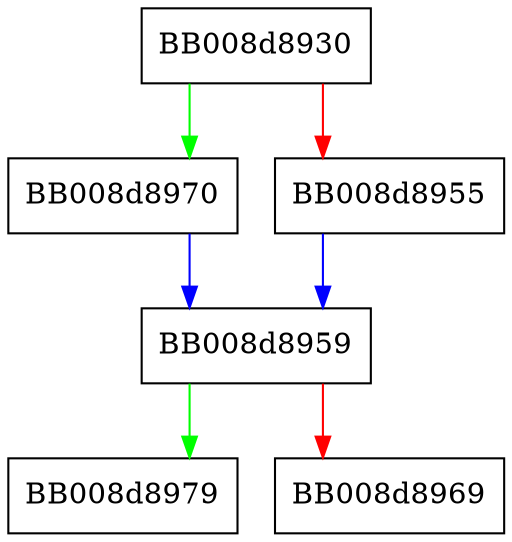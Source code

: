 digraph __get_child_max {
  node [shape="box"];
  graph [splines=ortho];
  BB008d8930 -> BB008d8970 [color="green"];
  BB008d8930 -> BB008d8955 [color="red"];
  BB008d8955 -> BB008d8959 [color="blue"];
  BB008d8959 -> BB008d8979 [color="green"];
  BB008d8959 -> BB008d8969 [color="red"];
  BB008d8970 -> BB008d8959 [color="blue"];
}